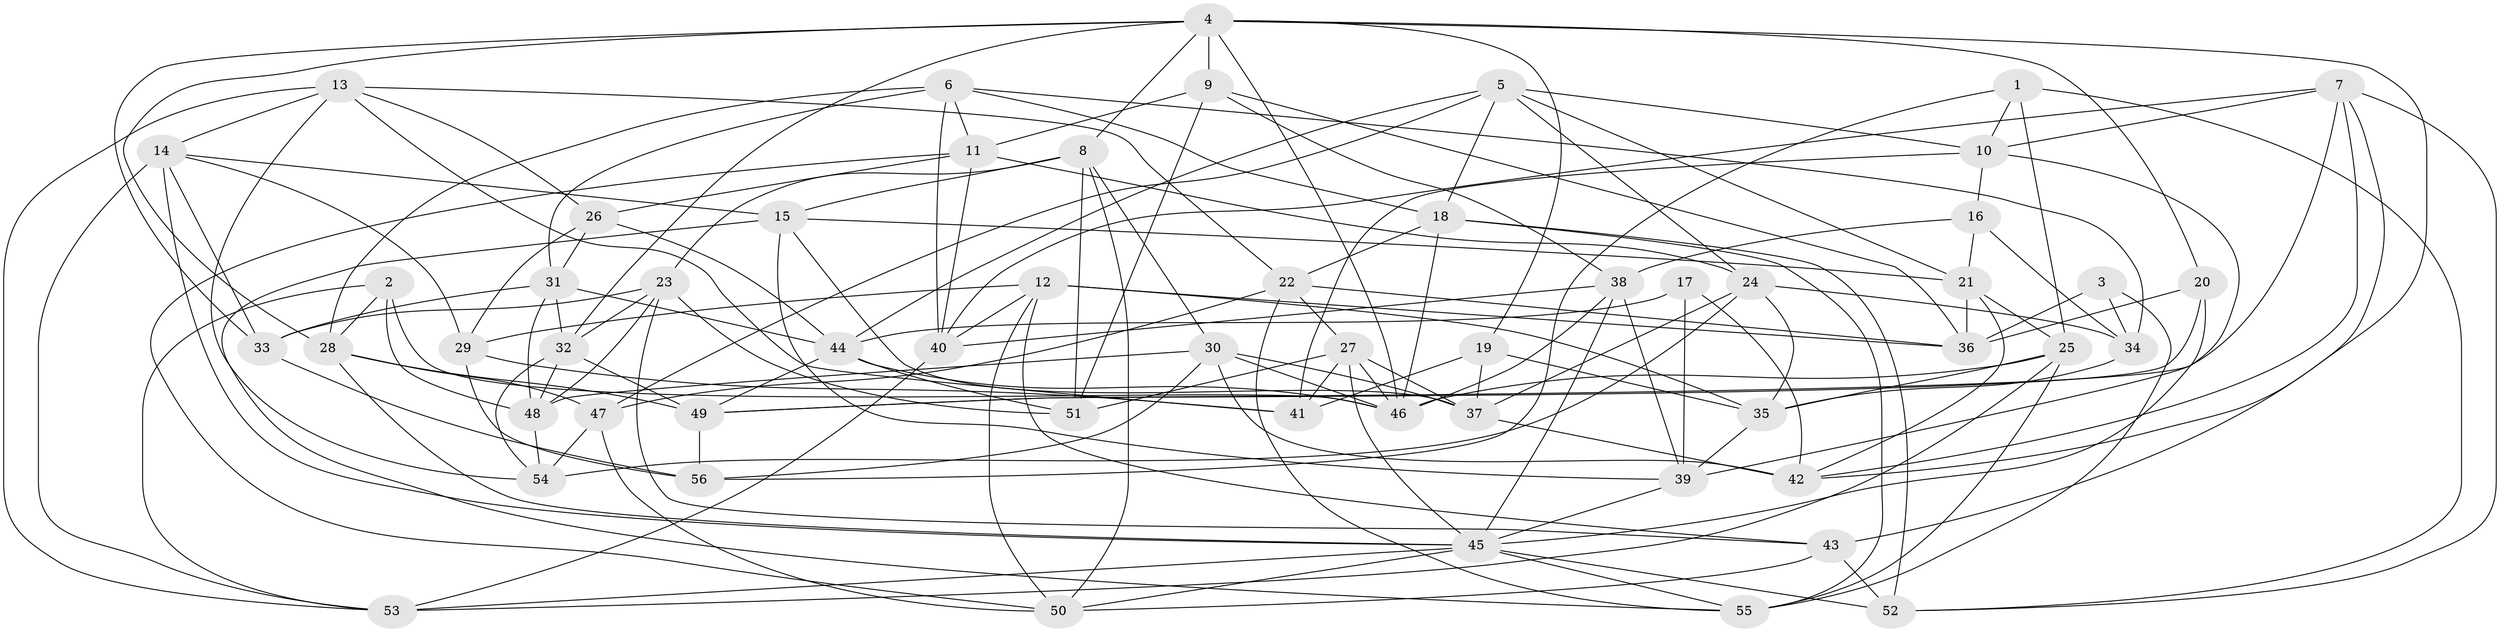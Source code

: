 // original degree distribution, {4: 1.0}
// Generated by graph-tools (version 1.1) at 2025/26/03/09/25 03:26:59]
// undirected, 56 vertices, 159 edges
graph export_dot {
graph [start="1"]
  node [color=gray90,style=filled];
  1;
  2;
  3;
  4;
  5;
  6;
  7;
  8;
  9;
  10;
  11;
  12;
  13;
  14;
  15;
  16;
  17;
  18;
  19;
  20;
  21;
  22;
  23;
  24;
  25;
  26;
  27;
  28;
  29;
  30;
  31;
  32;
  33;
  34;
  35;
  36;
  37;
  38;
  39;
  40;
  41;
  42;
  43;
  44;
  45;
  46;
  47;
  48;
  49;
  50;
  51;
  52;
  53;
  54;
  55;
  56;
  1 -- 10 [weight=1.0];
  1 -- 25 [weight=1.0];
  1 -- 52 [weight=1.0];
  1 -- 56 [weight=1.0];
  2 -- 28 [weight=1.0];
  2 -- 46 [weight=1.0];
  2 -- 48 [weight=1.0];
  2 -- 53 [weight=1.0];
  3 -- 34 [weight=2.0];
  3 -- 36 [weight=1.0];
  3 -- 55 [weight=1.0];
  4 -- 8 [weight=1.0];
  4 -- 9 [weight=2.0];
  4 -- 19 [weight=1.0];
  4 -- 20 [weight=1.0];
  4 -- 28 [weight=1.0];
  4 -- 32 [weight=1.0];
  4 -- 33 [weight=1.0];
  4 -- 42 [weight=1.0];
  4 -- 46 [weight=1.0];
  5 -- 10 [weight=1.0];
  5 -- 18 [weight=1.0];
  5 -- 21 [weight=1.0];
  5 -- 24 [weight=1.0];
  5 -- 44 [weight=1.0];
  5 -- 47 [weight=1.0];
  6 -- 11 [weight=1.0];
  6 -- 18 [weight=1.0];
  6 -- 28 [weight=1.0];
  6 -- 31 [weight=1.0];
  6 -- 34 [weight=1.0];
  6 -- 40 [weight=1.0];
  7 -- 10 [weight=1.0];
  7 -- 40 [weight=1.0];
  7 -- 42 [weight=1.0];
  7 -- 43 [weight=1.0];
  7 -- 49 [weight=1.0];
  7 -- 52 [weight=1.0];
  8 -- 15 [weight=1.0];
  8 -- 23 [weight=1.0];
  8 -- 30 [weight=1.0];
  8 -- 50 [weight=1.0];
  8 -- 51 [weight=1.0];
  9 -- 11 [weight=1.0];
  9 -- 36 [weight=1.0];
  9 -- 38 [weight=1.0];
  9 -- 51 [weight=1.0];
  10 -- 16 [weight=1.0];
  10 -- 39 [weight=1.0];
  10 -- 41 [weight=1.0];
  11 -- 24 [weight=1.0];
  11 -- 26 [weight=1.0];
  11 -- 40 [weight=1.0];
  11 -- 50 [weight=1.0];
  12 -- 29 [weight=1.0];
  12 -- 35 [weight=1.0];
  12 -- 36 [weight=1.0];
  12 -- 40 [weight=1.0];
  12 -- 43 [weight=1.0];
  12 -- 50 [weight=1.0];
  13 -- 14 [weight=1.0];
  13 -- 22 [weight=1.0];
  13 -- 26 [weight=1.0];
  13 -- 41 [weight=1.0];
  13 -- 53 [weight=1.0];
  13 -- 54 [weight=1.0];
  14 -- 15 [weight=1.0];
  14 -- 29 [weight=1.0];
  14 -- 33 [weight=1.0];
  14 -- 45 [weight=1.0];
  14 -- 53 [weight=1.0];
  15 -- 21 [weight=1.0];
  15 -- 37 [weight=1.0];
  15 -- 39 [weight=1.0];
  15 -- 55 [weight=1.0];
  16 -- 21 [weight=1.0];
  16 -- 34 [weight=1.0];
  16 -- 38 [weight=1.0];
  17 -- 39 [weight=1.0];
  17 -- 42 [weight=1.0];
  17 -- 44 [weight=2.0];
  18 -- 22 [weight=1.0];
  18 -- 46 [weight=1.0];
  18 -- 52 [weight=1.0];
  18 -- 55 [weight=1.0];
  19 -- 35 [weight=1.0];
  19 -- 37 [weight=1.0];
  19 -- 41 [weight=1.0];
  20 -- 36 [weight=1.0];
  20 -- 45 [weight=1.0];
  20 -- 49 [weight=1.0];
  21 -- 25 [weight=1.0];
  21 -- 36 [weight=1.0];
  21 -- 42 [weight=1.0];
  22 -- 27 [weight=1.0];
  22 -- 36 [weight=1.0];
  22 -- 47 [weight=1.0];
  22 -- 55 [weight=1.0];
  23 -- 32 [weight=1.0];
  23 -- 33 [weight=1.0];
  23 -- 43 [weight=1.0];
  23 -- 48 [weight=1.0];
  23 -- 51 [weight=1.0];
  24 -- 34 [weight=1.0];
  24 -- 35 [weight=1.0];
  24 -- 37 [weight=1.0];
  24 -- 54 [weight=1.0];
  25 -- 35 [weight=1.0];
  25 -- 46 [weight=1.0];
  25 -- 53 [weight=1.0];
  25 -- 55 [weight=1.0];
  26 -- 29 [weight=1.0];
  26 -- 31 [weight=1.0];
  26 -- 44 [weight=2.0];
  27 -- 37 [weight=1.0];
  27 -- 41 [weight=1.0];
  27 -- 45 [weight=1.0];
  27 -- 46 [weight=1.0];
  27 -- 51 [weight=1.0];
  28 -- 45 [weight=1.0];
  28 -- 47 [weight=1.0];
  28 -- 49 [weight=1.0];
  29 -- 41 [weight=2.0];
  29 -- 56 [weight=1.0];
  30 -- 37 [weight=1.0];
  30 -- 42 [weight=1.0];
  30 -- 46 [weight=1.0];
  30 -- 48 [weight=1.0];
  30 -- 56 [weight=1.0];
  31 -- 32 [weight=1.0];
  31 -- 33 [weight=1.0];
  31 -- 44 [weight=1.0];
  31 -- 48 [weight=1.0];
  32 -- 48 [weight=1.0];
  32 -- 49 [weight=1.0];
  32 -- 54 [weight=1.0];
  33 -- 56 [weight=2.0];
  34 -- 35 [weight=1.0];
  35 -- 39 [weight=1.0];
  37 -- 42 [weight=1.0];
  38 -- 39 [weight=1.0];
  38 -- 40 [weight=1.0];
  38 -- 45 [weight=1.0];
  38 -- 46 [weight=1.0];
  39 -- 45 [weight=1.0];
  40 -- 53 [weight=1.0];
  43 -- 50 [weight=1.0];
  43 -- 52 [weight=2.0];
  44 -- 46 [weight=1.0];
  44 -- 49 [weight=1.0];
  44 -- 51 [weight=2.0];
  45 -- 50 [weight=1.0];
  45 -- 52 [weight=1.0];
  45 -- 53 [weight=1.0];
  45 -- 55 [weight=1.0];
  47 -- 50 [weight=1.0];
  47 -- 54 [weight=2.0];
  48 -- 54 [weight=1.0];
  49 -- 56 [weight=1.0];
}
